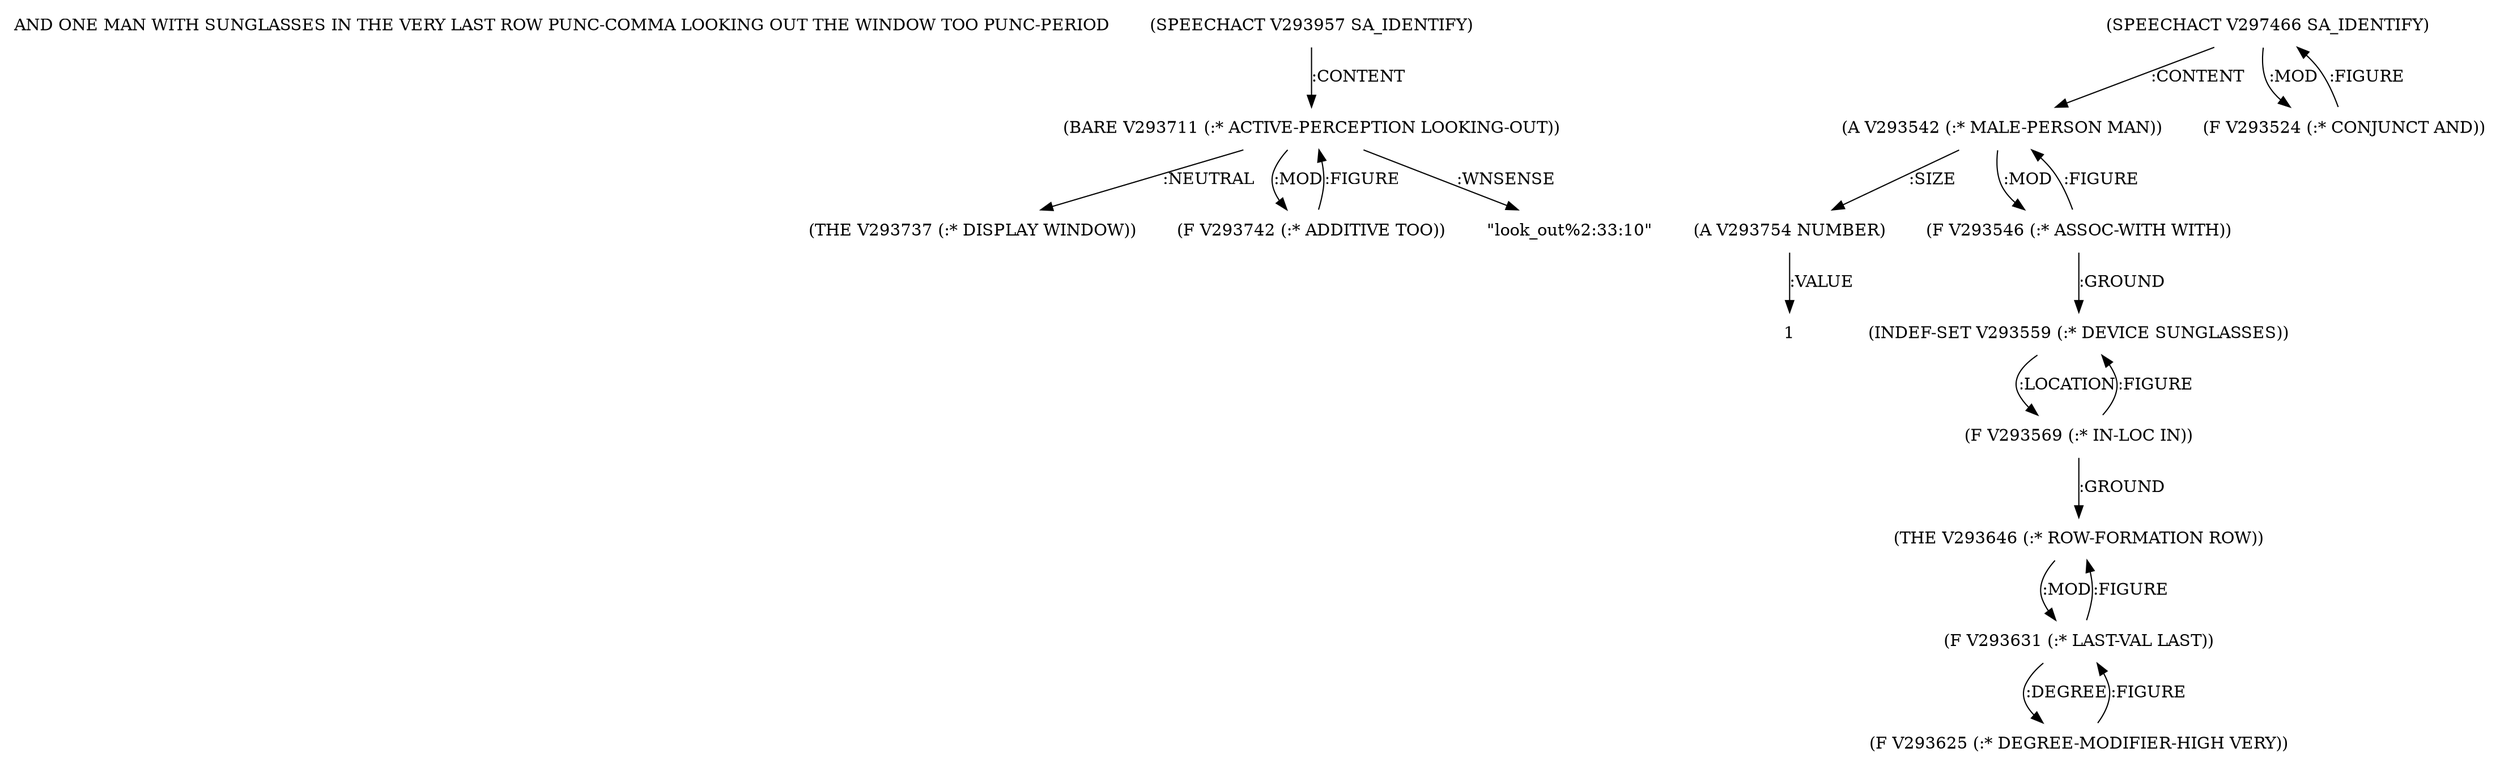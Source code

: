 digraph Terms {
  node [shape=none]
  "AND ONE MAN WITH SUNGLASSES IN THE VERY LAST ROW PUNC-COMMA LOOKING OUT THE WINDOW TOO PUNC-PERIOD"
  "V293957" [label="(SPEECHACT V293957 SA_IDENTIFY)"]
  "V293957" -> "V293711" [label=":CONTENT"]
  "V293711" [label="(BARE V293711 (:* ACTIVE-PERCEPTION LOOKING-OUT))"]
  "V293711" -> "V293737" [label=":NEUTRAL"]
  "V293711" -> "V293742" [label=":MOD"]
  "V293711" -> "NT301869" [label=":WNSENSE"]
  "NT301869" [label="\"look_out%2:33:10\""]
  "V293737" [label="(THE V293737 (:* DISPLAY WINDOW))"]
  "V293742" [label="(F V293742 (:* ADDITIVE TOO))"]
  "V293742" -> "V293711" [label=":FIGURE"]
  "V297466" [label="(SPEECHACT V297466 SA_IDENTIFY)"]
  "V297466" -> "V293542" [label=":CONTENT"]
  "V297466" -> "V293524" [label=":MOD"]
  "V293524" [label="(F V293524 (:* CONJUNCT AND))"]
  "V293524" -> "V297466" [label=":FIGURE"]
  "V293542" [label="(A V293542 (:* MALE-PERSON MAN))"]
  "V293542" -> "V293754" [label=":SIZE"]
  "V293542" -> "V293546" [label=":MOD"]
  "V293754" [label="(A V293754 NUMBER)"]
  "V293754" -> "NT301870" [label=":VALUE"]
  "NT301870" [label="1"]
  "V293546" [label="(F V293546 (:* ASSOC-WITH WITH))"]
  "V293546" -> "V293559" [label=":GROUND"]
  "V293546" -> "V293542" [label=":FIGURE"]
  "V293559" [label="(INDEF-SET V293559 (:* DEVICE SUNGLASSES))"]
  "V293559" -> "V293569" [label=":LOCATION"]
  "V293569" [label="(F V293569 (:* IN-LOC IN))"]
  "V293569" -> "V293646" [label=":GROUND"]
  "V293569" -> "V293559" [label=":FIGURE"]
  "V293646" [label="(THE V293646 (:* ROW-FORMATION ROW))"]
  "V293646" -> "V293631" [label=":MOD"]
  "V293631" [label="(F V293631 (:* LAST-VAL LAST))"]
  "V293631" -> "V293646" [label=":FIGURE"]
  "V293631" -> "V293625" [label=":DEGREE"]
  "V293625" [label="(F V293625 (:* DEGREE-MODIFIER-HIGH VERY))"]
  "V293625" -> "V293631" [label=":FIGURE"]
}
